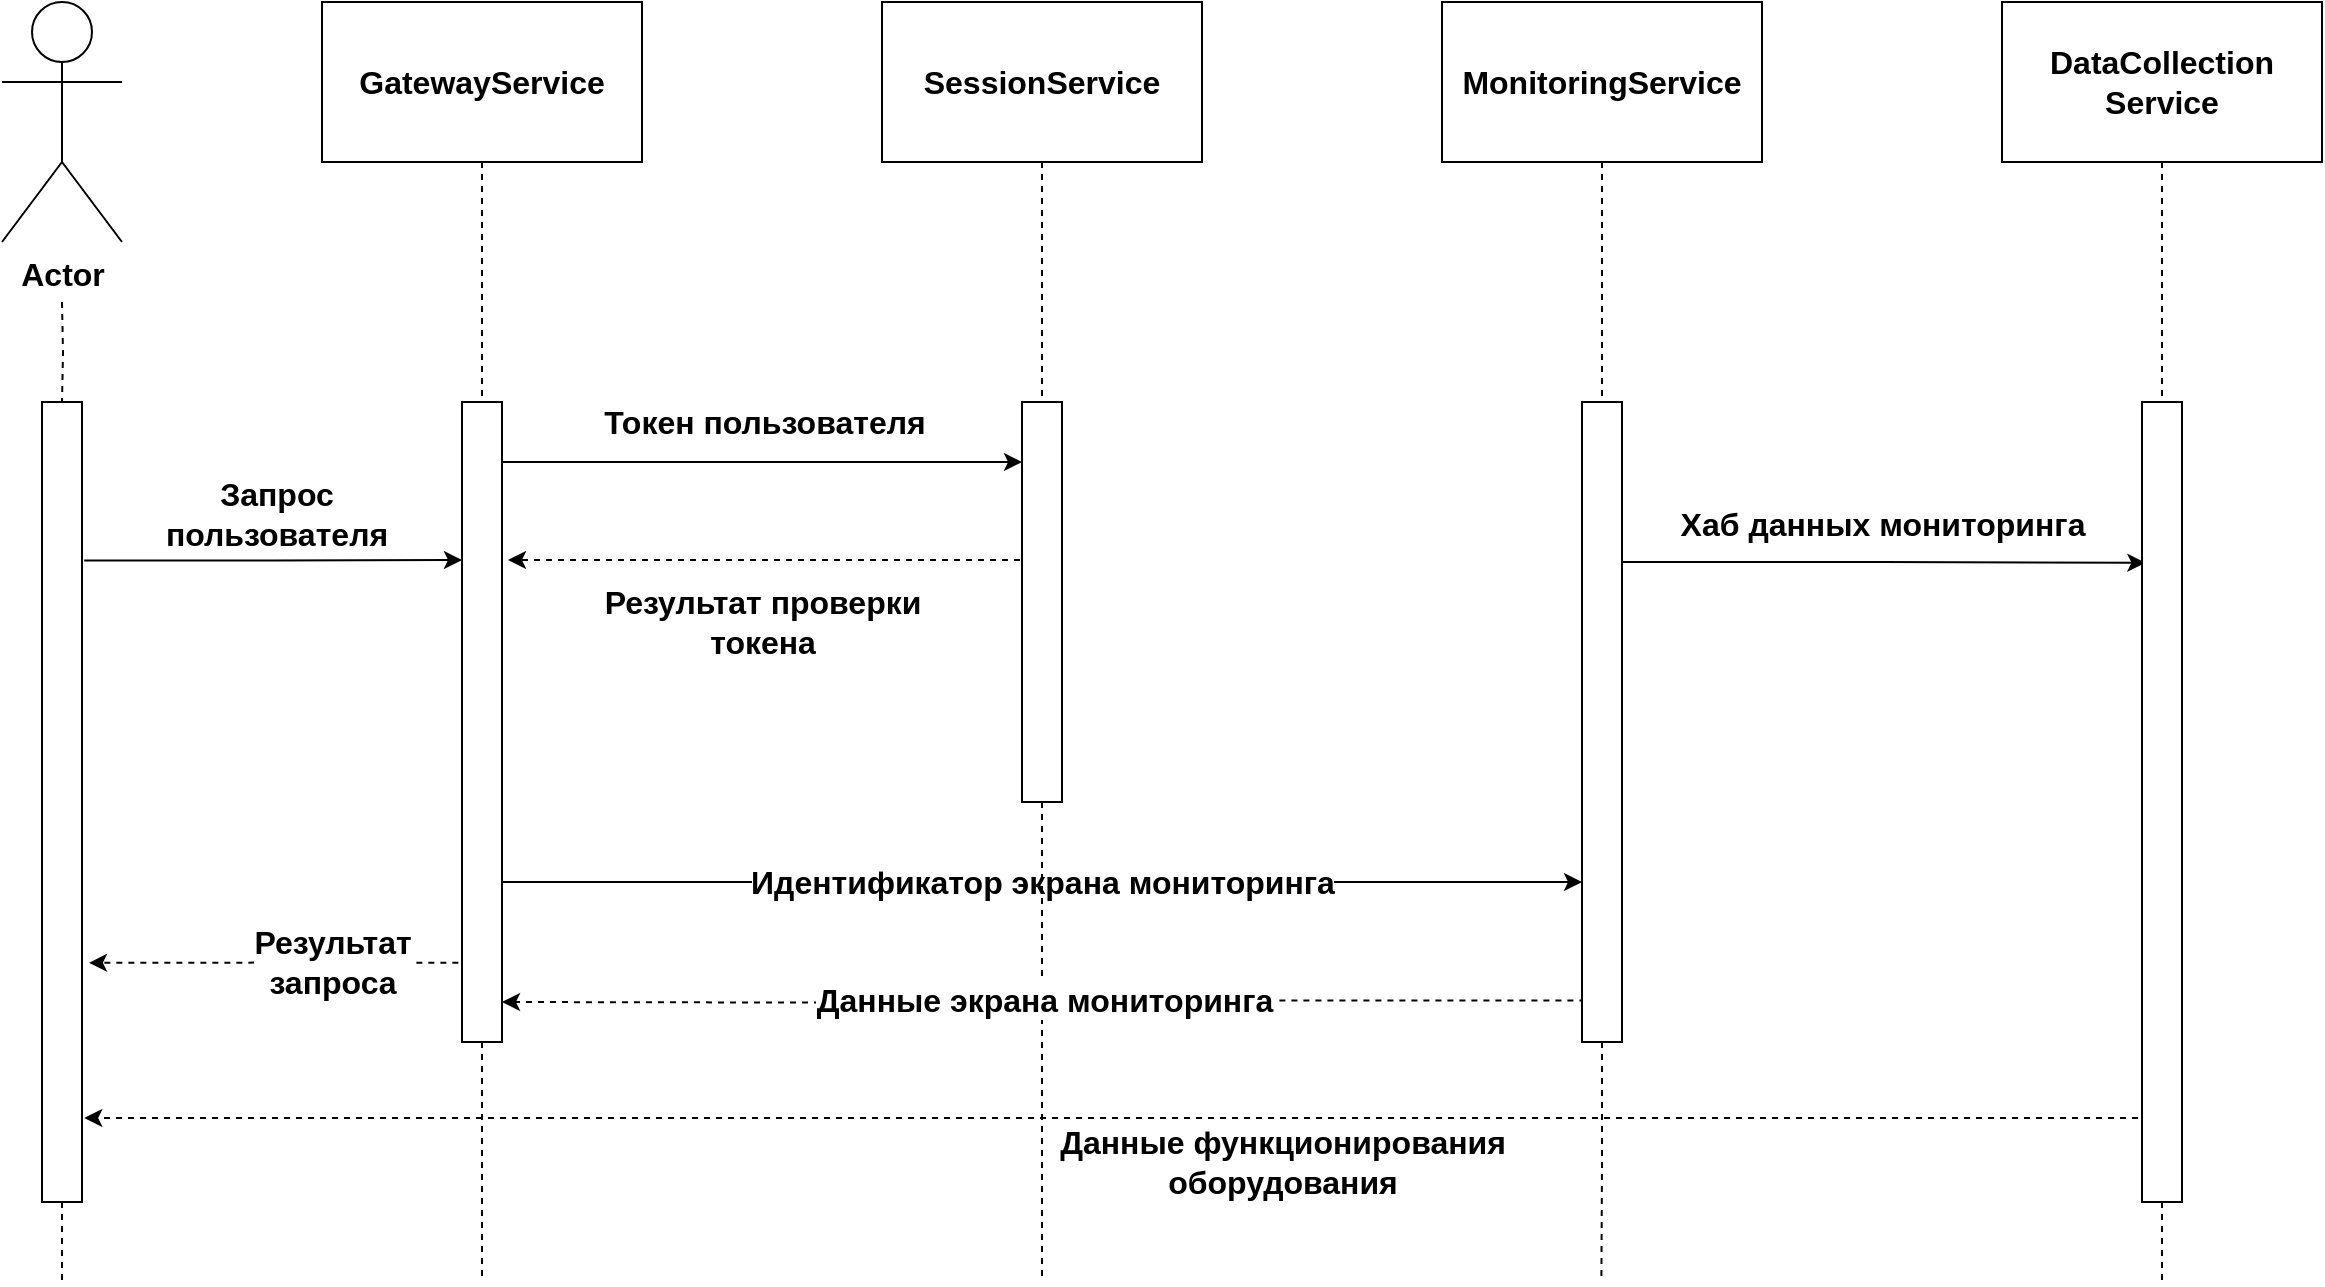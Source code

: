<mxfile version="14.7.0" type="device"><diagram id="VfQGJRGdH-Gb0cFb9sZS" name="Page-1"><mxGraphModel dx="2073" dy="908" grid="1" gridSize="10" guides="1" tooltips="1" connect="1" arrows="1" fold="1" page="0" pageScale="1" pageWidth="827" pageHeight="1169" math="0" shadow="0"><root><mxCell id="0"/><mxCell id="1" parent="0"/><mxCell id="vokMFm_lmz6Mb-BacAYv-11" style="edgeStyle=orthogonalEdgeStyle;rounded=0;orthogonalLoop=1;jettySize=auto;html=1;endArrow=none;endFill=0;dashed=1;fontSize=16;fontStyle=1" edge="1" parent="1" target="vokMFm_lmz6Mb-BacAYv-2"><mxGeometry relative="1" as="geometry"><mxPoint x="-90" y="310" as="sourcePoint"/></mxGeometry></mxCell><mxCell id="vokMFm_lmz6Mb-BacAYv-1" value="Actor" style="shape=umlActor;verticalLabelPosition=bottom;verticalAlign=top;html=1;outlineConnect=0;fontSize=16;fontStyle=1" vertex="1" parent="1"><mxGeometry x="-120" y="160" width="60" height="120" as="geometry"/></mxCell><mxCell id="vokMFm_lmz6Mb-BacAYv-13" style="edgeStyle=orthogonalEdgeStyle;rounded=0;orthogonalLoop=1;jettySize=auto;html=1;exitX=0.5;exitY=1;exitDx=0;exitDy=0;dashed=1;endArrow=none;endFill=0;fontSize=16;fontStyle=1" edge="1" parent="1" source="vokMFm_lmz6Mb-BacAYv-2"><mxGeometry relative="1" as="geometry"><mxPoint x="-90" y="800" as="targetPoint"/></mxGeometry></mxCell><mxCell id="vokMFm_lmz6Mb-BacAYv-14" value="Запрос&lt;br&gt;пользователя" style="edgeStyle=orthogonalEdgeStyle;rounded=0;orthogonalLoop=1;jettySize=auto;html=1;exitX=1.056;exitY=0.198;exitDx=0;exitDy=0;endArrow=classic;endFill=1;fontSize=16;fontStyle=1;exitPerimeter=0;" edge="1" parent="1" source="vokMFm_lmz6Mb-BacAYv-2"><mxGeometry x="0.019" y="-22" relative="1" as="geometry"><mxPoint x="110" y="439" as="targetPoint"/><mxPoint y="-45" as="offset"/></mxGeometry></mxCell><mxCell id="vokMFm_lmz6Mb-BacAYv-2" value="" style="rounded=0;whiteSpace=wrap;html=1;fontSize=16;fontStyle=1" vertex="1" parent="1"><mxGeometry x="-100" y="360" width="20" height="400" as="geometry"/></mxCell><mxCell id="vokMFm_lmz6Mb-BacAYv-21" style="edgeStyle=orthogonalEdgeStyle;rounded=0;orthogonalLoop=1;jettySize=auto;html=1;exitX=0.5;exitY=1;exitDx=0;exitDy=0;dashed=1;endArrow=none;endFill=0;fontSize=16;fontStyle=1" edge="1" parent="1" source="vokMFm_lmz6Mb-BacAYv-3" target="vokMFm_lmz6Mb-BacAYv-7"><mxGeometry relative="1" as="geometry"/></mxCell><mxCell id="vokMFm_lmz6Mb-BacAYv-3" value="GatewayService" style="rounded=0;whiteSpace=wrap;html=1;fontSize=16;fontStyle=1" vertex="1" parent="1"><mxGeometry x="40" y="160" width="160" height="80" as="geometry"/></mxCell><mxCell id="vokMFm_lmz6Mb-BacAYv-22" style="edgeStyle=orthogonalEdgeStyle;rounded=0;orthogonalLoop=1;jettySize=auto;html=1;exitX=0.5;exitY=1;exitDx=0;exitDy=0;dashed=1;endArrow=none;endFill=0;fontSize=16;fontStyle=1" edge="1" parent="1" source="vokMFm_lmz6Mb-BacAYv-4" target="vokMFm_lmz6Mb-BacAYv-8"><mxGeometry relative="1" as="geometry"/></mxCell><mxCell id="vokMFm_lmz6Mb-BacAYv-4" value="SessionService" style="rounded=0;whiteSpace=wrap;html=1;fontSize=16;fontStyle=1" vertex="1" parent="1"><mxGeometry x="320" y="160" width="160" height="80" as="geometry"/></mxCell><mxCell id="vokMFm_lmz6Mb-BacAYv-23" style="edgeStyle=orthogonalEdgeStyle;rounded=0;orthogonalLoop=1;jettySize=auto;html=1;exitX=0.5;exitY=1;exitDx=0;exitDy=0;dashed=1;endArrow=none;endFill=0;fontSize=16;fontStyle=1" edge="1" parent="1" source="vokMFm_lmz6Mb-BacAYv-5" target="vokMFm_lmz6Mb-BacAYv-9"><mxGeometry relative="1" as="geometry"/></mxCell><mxCell id="vokMFm_lmz6Mb-BacAYv-5" value="MonitoringService" style="rounded=0;whiteSpace=wrap;html=1;fontSize=16;fontStyle=1" vertex="1" parent="1"><mxGeometry x="600" y="160" width="160" height="80" as="geometry"/></mxCell><mxCell id="vokMFm_lmz6Mb-BacAYv-25" style="edgeStyle=orthogonalEdgeStyle;rounded=0;orthogonalLoop=1;jettySize=auto;html=1;exitX=0.5;exitY=1;exitDx=0;exitDy=0;dashed=1;endArrow=none;endFill=0;fontSize=16;fontStyle=1" edge="1" parent="1" source="vokMFm_lmz6Mb-BacAYv-6" target="vokMFm_lmz6Mb-BacAYv-10"><mxGeometry relative="1" as="geometry"/></mxCell><mxCell id="vokMFm_lmz6Mb-BacAYv-6" value="DataCollection&lt;br&gt;Service" style="rounded=0;whiteSpace=wrap;html=1;fontSize=16;fontStyle=1" vertex="1" parent="1"><mxGeometry x="880" y="160" width="160" height="80" as="geometry"/></mxCell><mxCell id="vokMFm_lmz6Mb-BacAYv-15" value="Токен пользователя" style="edgeStyle=orthogonalEdgeStyle;rounded=0;orthogonalLoop=1;jettySize=auto;html=1;endArrow=classic;endFill=1;fontSize=16;fontStyle=1;" edge="1" parent="1"><mxGeometry y="20" relative="1" as="geometry"><mxPoint x="130" y="390" as="sourcePoint"/><mxPoint x="390" y="390" as="targetPoint"/><mxPoint x="1" as="offset"/></mxGeometry></mxCell><mxCell id="vokMFm_lmz6Mb-BacAYv-18" value="Идентификатор экрана мониторинга" style="edgeStyle=orthogonalEdgeStyle;rounded=0;orthogonalLoop=1;jettySize=auto;html=1;entryX=0;entryY=0.75;entryDx=0;entryDy=0;endArrow=classic;endFill=1;fontSize=16;fontStyle=1;exitX=1;exitY=0.75;exitDx=0;exitDy=0;" edge="1" parent="1" source="vokMFm_lmz6Mb-BacAYv-7" target="vokMFm_lmz6Mb-BacAYv-9"><mxGeometry relative="1" as="geometry"/></mxCell><mxCell id="vokMFm_lmz6Mb-BacAYv-28" style="edgeStyle=orthogonalEdgeStyle;rounded=0;orthogonalLoop=1;jettySize=auto;html=1;exitX=0.5;exitY=1;exitDx=0;exitDy=0;dashed=1;fontSize=16;endArrow=none;endFill=0;" edge="1" parent="1" source="vokMFm_lmz6Mb-BacAYv-7"><mxGeometry relative="1" as="geometry"><mxPoint x="120" y="800" as="targetPoint"/></mxGeometry></mxCell><mxCell id="vokMFm_lmz6Mb-BacAYv-33" value="&lt;b&gt;Результат &lt;br&gt;запроса&lt;/b&gt;" style="edgeStyle=orthogonalEdgeStyle;rounded=0;orthogonalLoop=1;jettySize=auto;html=1;exitX=-0.091;exitY=0.876;exitDx=0;exitDy=0;entryX=1.174;entryY=0.701;entryDx=0;entryDy=0;dashed=1;fontSize=16;endArrow=classic;endFill=1;exitPerimeter=0;entryPerimeter=0;" edge="1" parent="1" source="vokMFm_lmz6Mb-BacAYv-7" target="vokMFm_lmz6Mb-BacAYv-2"><mxGeometry x="0.009" y="30" relative="1" as="geometry"><mxPoint as="offset"/></mxGeometry></mxCell><mxCell id="vokMFm_lmz6Mb-BacAYv-7" value="" style="rounded=0;whiteSpace=wrap;html=1;fontSize=16;fontStyle=1" vertex="1" parent="1"><mxGeometry x="110" y="360" width="20" height="320" as="geometry"/></mxCell><mxCell id="vokMFm_lmz6Mb-BacAYv-16" value="Результат проверки&lt;br&gt;токена" style="edgeStyle=orthogonalEdgeStyle;rounded=0;orthogonalLoop=1;jettySize=auto;html=1;endArrow=classic;endFill=1;dashed=1;fontSize=16;fontStyle=1" edge="1" parent="1"><mxGeometry x="0.008" y="31" relative="1" as="geometry"><mxPoint x="389" y="439" as="sourcePoint"/><mxPoint x="133" y="439" as="targetPoint"/><mxPoint as="offset"/></mxGeometry></mxCell><mxCell id="vokMFm_lmz6Mb-BacAYv-27" style="edgeStyle=orthogonalEdgeStyle;rounded=0;orthogonalLoop=1;jettySize=auto;html=1;exitX=0.5;exitY=1;exitDx=0;exitDy=0;dashed=1;fontSize=16;endArrow=none;endFill=0;" edge="1" parent="1" source="vokMFm_lmz6Mb-BacAYv-8"><mxGeometry relative="1" as="geometry"><mxPoint x="400" y="800" as="targetPoint"/></mxGeometry></mxCell><mxCell id="vokMFm_lmz6Mb-BacAYv-8" value="" style="rounded=0;whiteSpace=wrap;html=1;fontSize=16;fontStyle=1" vertex="1" parent="1"><mxGeometry x="390" y="360" width="20" height="200" as="geometry"/></mxCell><mxCell id="vokMFm_lmz6Mb-BacAYv-19" value="Хаб данных мониторинга" style="edgeStyle=orthogonalEdgeStyle;rounded=0;orthogonalLoop=1;jettySize=auto;html=1;exitX=1;exitY=0.25;exitDx=0;exitDy=0;entryX=0.085;entryY=0.201;entryDx=0;entryDy=0;endArrow=classic;endFill=1;fontSize=16;fontStyle=1;entryPerimeter=0;" edge="1" parent="1" source="vokMFm_lmz6Mb-BacAYv-9" target="vokMFm_lmz6Mb-BacAYv-10"><mxGeometry x="-0.008" y="-20" relative="1" as="geometry"><mxPoint x="20" y="-19" as="offset"/></mxGeometry></mxCell><mxCell id="vokMFm_lmz6Mb-BacAYv-20" value="Данные экрана мониторинга" style="edgeStyle=orthogonalEdgeStyle;rounded=0;orthogonalLoop=1;jettySize=auto;html=1;endArrow=classic;endFill=1;dashed=1;fontSize=16;fontStyle=1;exitX=0.085;exitY=0.935;exitDx=0;exitDy=0;exitPerimeter=0;" edge="1" parent="1" source="vokMFm_lmz6Mb-BacAYv-9"><mxGeometry relative="1" as="geometry"><mxPoint x="668" y="629" as="sourcePoint"/><mxPoint x="130" y="660" as="targetPoint"/></mxGeometry></mxCell><mxCell id="vokMFm_lmz6Mb-BacAYv-29" style="edgeStyle=orthogonalEdgeStyle;rounded=0;orthogonalLoop=1;jettySize=auto;html=1;exitX=0.5;exitY=1;exitDx=0;exitDy=0;dashed=1;fontSize=16;endArrow=none;endFill=0;" edge="1" parent="1" source="vokMFm_lmz6Mb-BacAYv-9"><mxGeometry relative="1" as="geometry"><mxPoint x="679.69" y="800" as="targetPoint"/></mxGeometry></mxCell><mxCell id="vokMFm_lmz6Mb-BacAYv-9" value="" style="rounded=0;whiteSpace=wrap;html=1;fontSize=16;fontStyle=1" vertex="1" parent="1"><mxGeometry x="670" y="360" width="20" height="320" as="geometry"/></mxCell><mxCell id="vokMFm_lmz6Mb-BacAYv-30" style="edgeStyle=orthogonalEdgeStyle;rounded=0;orthogonalLoop=1;jettySize=auto;html=1;exitX=0.5;exitY=1;exitDx=0;exitDy=0;dashed=1;fontSize=16;endArrow=none;endFill=0;" edge="1" parent="1" source="vokMFm_lmz6Mb-BacAYv-10"><mxGeometry relative="1" as="geometry"><mxPoint x="960" y="800" as="targetPoint"/></mxGeometry></mxCell><mxCell id="vokMFm_lmz6Mb-BacAYv-31" value="&lt;b&gt;Данные функционирования&lt;br&gt;оборудования&lt;/b&gt;" style="edgeStyle=orthogonalEdgeStyle;rounded=0;orthogonalLoop=1;jettySize=auto;html=1;exitX=0;exitY=0.75;exitDx=0;exitDy=0;dashed=1;fontSize=16;endArrow=classic;endFill=1;entryX=1.056;entryY=0.895;entryDx=0;entryDy=0;entryPerimeter=0;" edge="1" parent="1" source="vokMFm_lmz6Mb-BacAYv-10" target="vokMFm_lmz6Mb-BacAYv-2"><mxGeometry x="-0.101" y="22" relative="1" as="geometry"><mxPoint x="140" y="718" as="targetPoint"/><Array as="points"><mxPoint x="950" y="718"/></Array><mxPoint as="offset"/></mxGeometry></mxCell><mxCell id="vokMFm_lmz6Mb-BacAYv-10" value="" style="rounded=0;whiteSpace=wrap;html=1;fontSize=16;fontStyle=1" vertex="1" parent="1"><mxGeometry x="950" y="360" width="20" height="400" as="geometry"/></mxCell></root></mxGraphModel></diagram></mxfile>